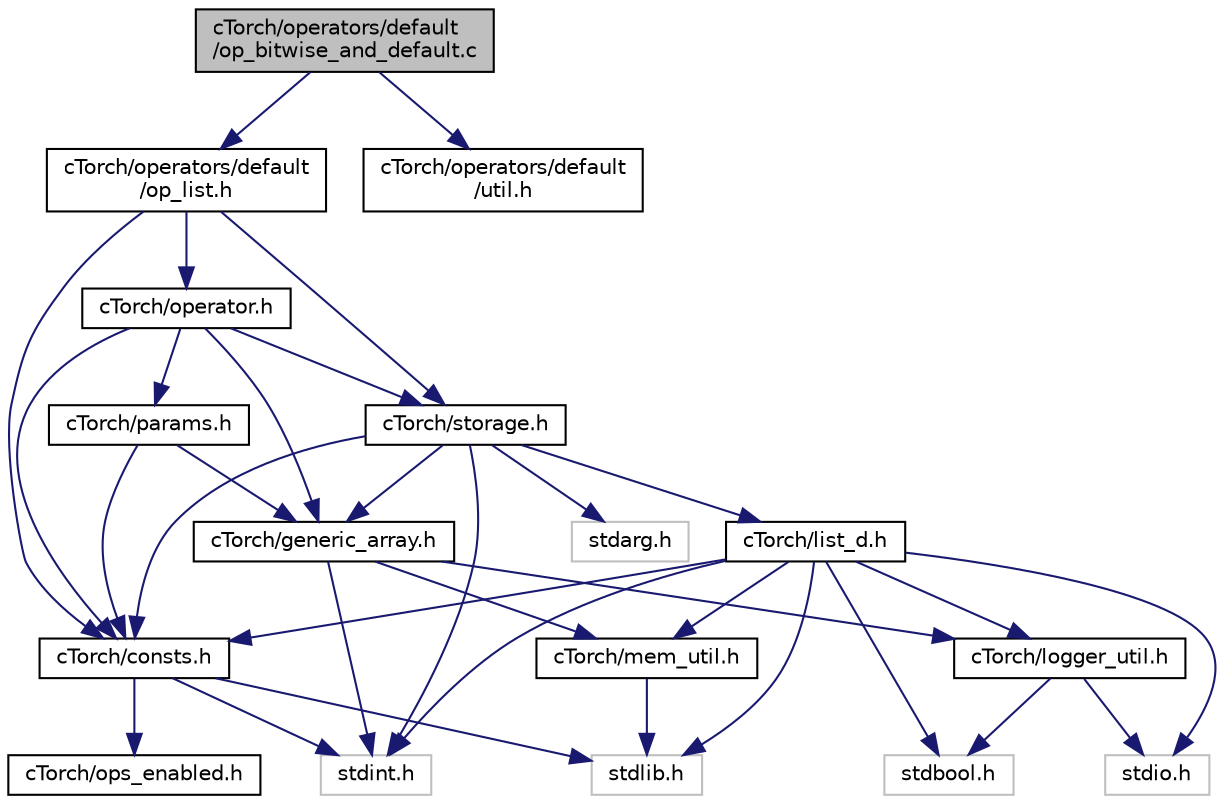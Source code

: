 digraph "cTorch/operators/default/op_bitwise_and_default.c"
{
 // LATEX_PDF_SIZE
  edge [fontname="Helvetica",fontsize="10",labelfontname="Helvetica",labelfontsize="10"];
  node [fontname="Helvetica",fontsize="10",shape=record];
  Node1 [label="cTorch/operators/default\l/op_bitwise_and_default.c",height=0.2,width=0.4,color="black", fillcolor="grey75", style="filled", fontcolor="black",tooltip=" "];
  Node1 -> Node2 [color="midnightblue",fontsize="10",style="solid"];
  Node2 [label="cTorch/operators/default\l/op_list.h",height=0.2,width=0.4,color="black", fillcolor="white", style="filled",URL="$default_2op__list_8h.html",tooltip=" "];
  Node2 -> Node3 [color="midnightblue",fontsize="10",style="solid"];
  Node3 [label="cTorch/consts.h",height=0.2,width=0.4,color="black", fillcolor="white", style="filled",URL="$consts_8h.html",tooltip=" "];
  Node3 -> Node4 [color="midnightblue",fontsize="10",style="solid"];
  Node4 [label="cTorch/ops_enabled.h",height=0.2,width=0.4,color="black", fillcolor="white", style="filled",URL="$ops__enabled_8h.html",tooltip=" "];
  Node3 -> Node5 [color="midnightblue",fontsize="10",style="solid"];
  Node5 [label="stdint.h",height=0.2,width=0.4,color="grey75", fillcolor="white", style="filled",tooltip=" "];
  Node3 -> Node6 [color="midnightblue",fontsize="10",style="solid"];
  Node6 [label="stdlib.h",height=0.2,width=0.4,color="grey75", fillcolor="white", style="filled",tooltip=" "];
  Node2 -> Node7 [color="midnightblue",fontsize="10",style="solid"];
  Node7 [label="cTorch/operator.h",height=0.2,width=0.4,color="black", fillcolor="white", style="filled",URL="$operator_8h.html",tooltip=" "];
  Node7 -> Node3 [color="midnightblue",fontsize="10",style="solid"];
  Node7 -> Node8 [color="midnightblue",fontsize="10",style="solid"];
  Node8 [label="cTorch/generic_array.h",height=0.2,width=0.4,color="black", fillcolor="white", style="filled",URL="$generic__array_8h.html",tooltip=" "];
  Node8 -> Node9 [color="midnightblue",fontsize="10",style="solid"];
  Node9 [label="cTorch/logger_util.h",height=0.2,width=0.4,color="black", fillcolor="white", style="filled",URL="$logger__util_8h.html",tooltip=" "];
  Node9 -> Node10 [color="midnightblue",fontsize="10",style="solid"];
  Node10 [label="stdbool.h",height=0.2,width=0.4,color="grey75", fillcolor="white", style="filled",tooltip=" "];
  Node9 -> Node11 [color="midnightblue",fontsize="10",style="solid"];
  Node11 [label="stdio.h",height=0.2,width=0.4,color="grey75", fillcolor="white", style="filled",tooltip=" "];
  Node8 -> Node12 [color="midnightblue",fontsize="10",style="solid"];
  Node12 [label="cTorch/mem_util.h",height=0.2,width=0.4,color="black", fillcolor="white", style="filled",URL="$mem__util_8h.html",tooltip=" "];
  Node12 -> Node6 [color="midnightblue",fontsize="10",style="solid"];
  Node8 -> Node5 [color="midnightblue",fontsize="10",style="solid"];
  Node7 -> Node13 [color="midnightblue",fontsize="10",style="solid"];
  Node13 [label="cTorch/params.h",height=0.2,width=0.4,color="black", fillcolor="white", style="filled",URL="$params_8h.html",tooltip=" "];
  Node13 -> Node3 [color="midnightblue",fontsize="10",style="solid"];
  Node13 -> Node8 [color="midnightblue",fontsize="10",style="solid"];
  Node7 -> Node14 [color="midnightblue",fontsize="10",style="solid"];
  Node14 [label="cTorch/storage.h",height=0.2,width=0.4,color="black", fillcolor="white", style="filled",URL="$storage_8h.html",tooltip=" "];
  Node14 -> Node15 [color="midnightblue",fontsize="10",style="solid"];
  Node15 [label="stdarg.h",height=0.2,width=0.4,color="grey75", fillcolor="white", style="filled",tooltip=" "];
  Node14 -> Node5 [color="midnightblue",fontsize="10",style="solid"];
  Node14 -> Node3 [color="midnightblue",fontsize="10",style="solid"];
  Node14 -> Node8 [color="midnightblue",fontsize="10",style="solid"];
  Node14 -> Node16 [color="midnightblue",fontsize="10",style="solid"];
  Node16 [label="cTorch/list_d.h",height=0.2,width=0.4,color="black", fillcolor="white", style="filled",URL="$list__d_8h.html",tooltip=" "];
  Node16 -> Node3 [color="midnightblue",fontsize="10",style="solid"];
  Node16 -> Node9 [color="midnightblue",fontsize="10",style="solid"];
  Node16 -> Node12 [color="midnightblue",fontsize="10",style="solid"];
  Node16 -> Node10 [color="midnightblue",fontsize="10",style="solid"];
  Node16 -> Node5 [color="midnightblue",fontsize="10",style="solid"];
  Node16 -> Node11 [color="midnightblue",fontsize="10",style="solid"];
  Node16 -> Node6 [color="midnightblue",fontsize="10",style="solid"];
  Node2 -> Node14 [color="midnightblue",fontsize="10",style="solid"];
  Node1 -> Node17 [color="midnightblue",fontsize="10",style="solid"];
  Node17 [label="cTorch/operators/default\l/util.h",height=0.2,width=0.4,color="black", fillcolor="white", style="filled",URL="$util_8h.html",tooltip=" "];
}
